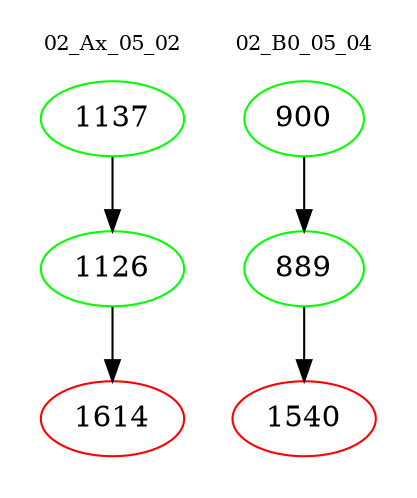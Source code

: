 digraph{
subgraph cluster_0 {
color = white
label = "02_Ax_05_02";
fontsize=10;
T0_1137 [label="1137", color="green"]
T0_1137 -> T0_1126 [color="black"]
T0_1126 [label="1126", color="green"]
T0_1126 -> T0_1614 [color="black"]
T0_1614 [label="1614", color="red"]
}
subgraph cluster_1 {
color = white
label = "02_B0_05_04";
fontsize=10;
T1_900 [label="900", color="green"]
T1_900 -> T1_889 [color="black"]
T1_889 [label="889", color="green"]
T1_889 -> T1_1540 [color="black"]
T1_1540 [label="1540", color="red"]
}
}
